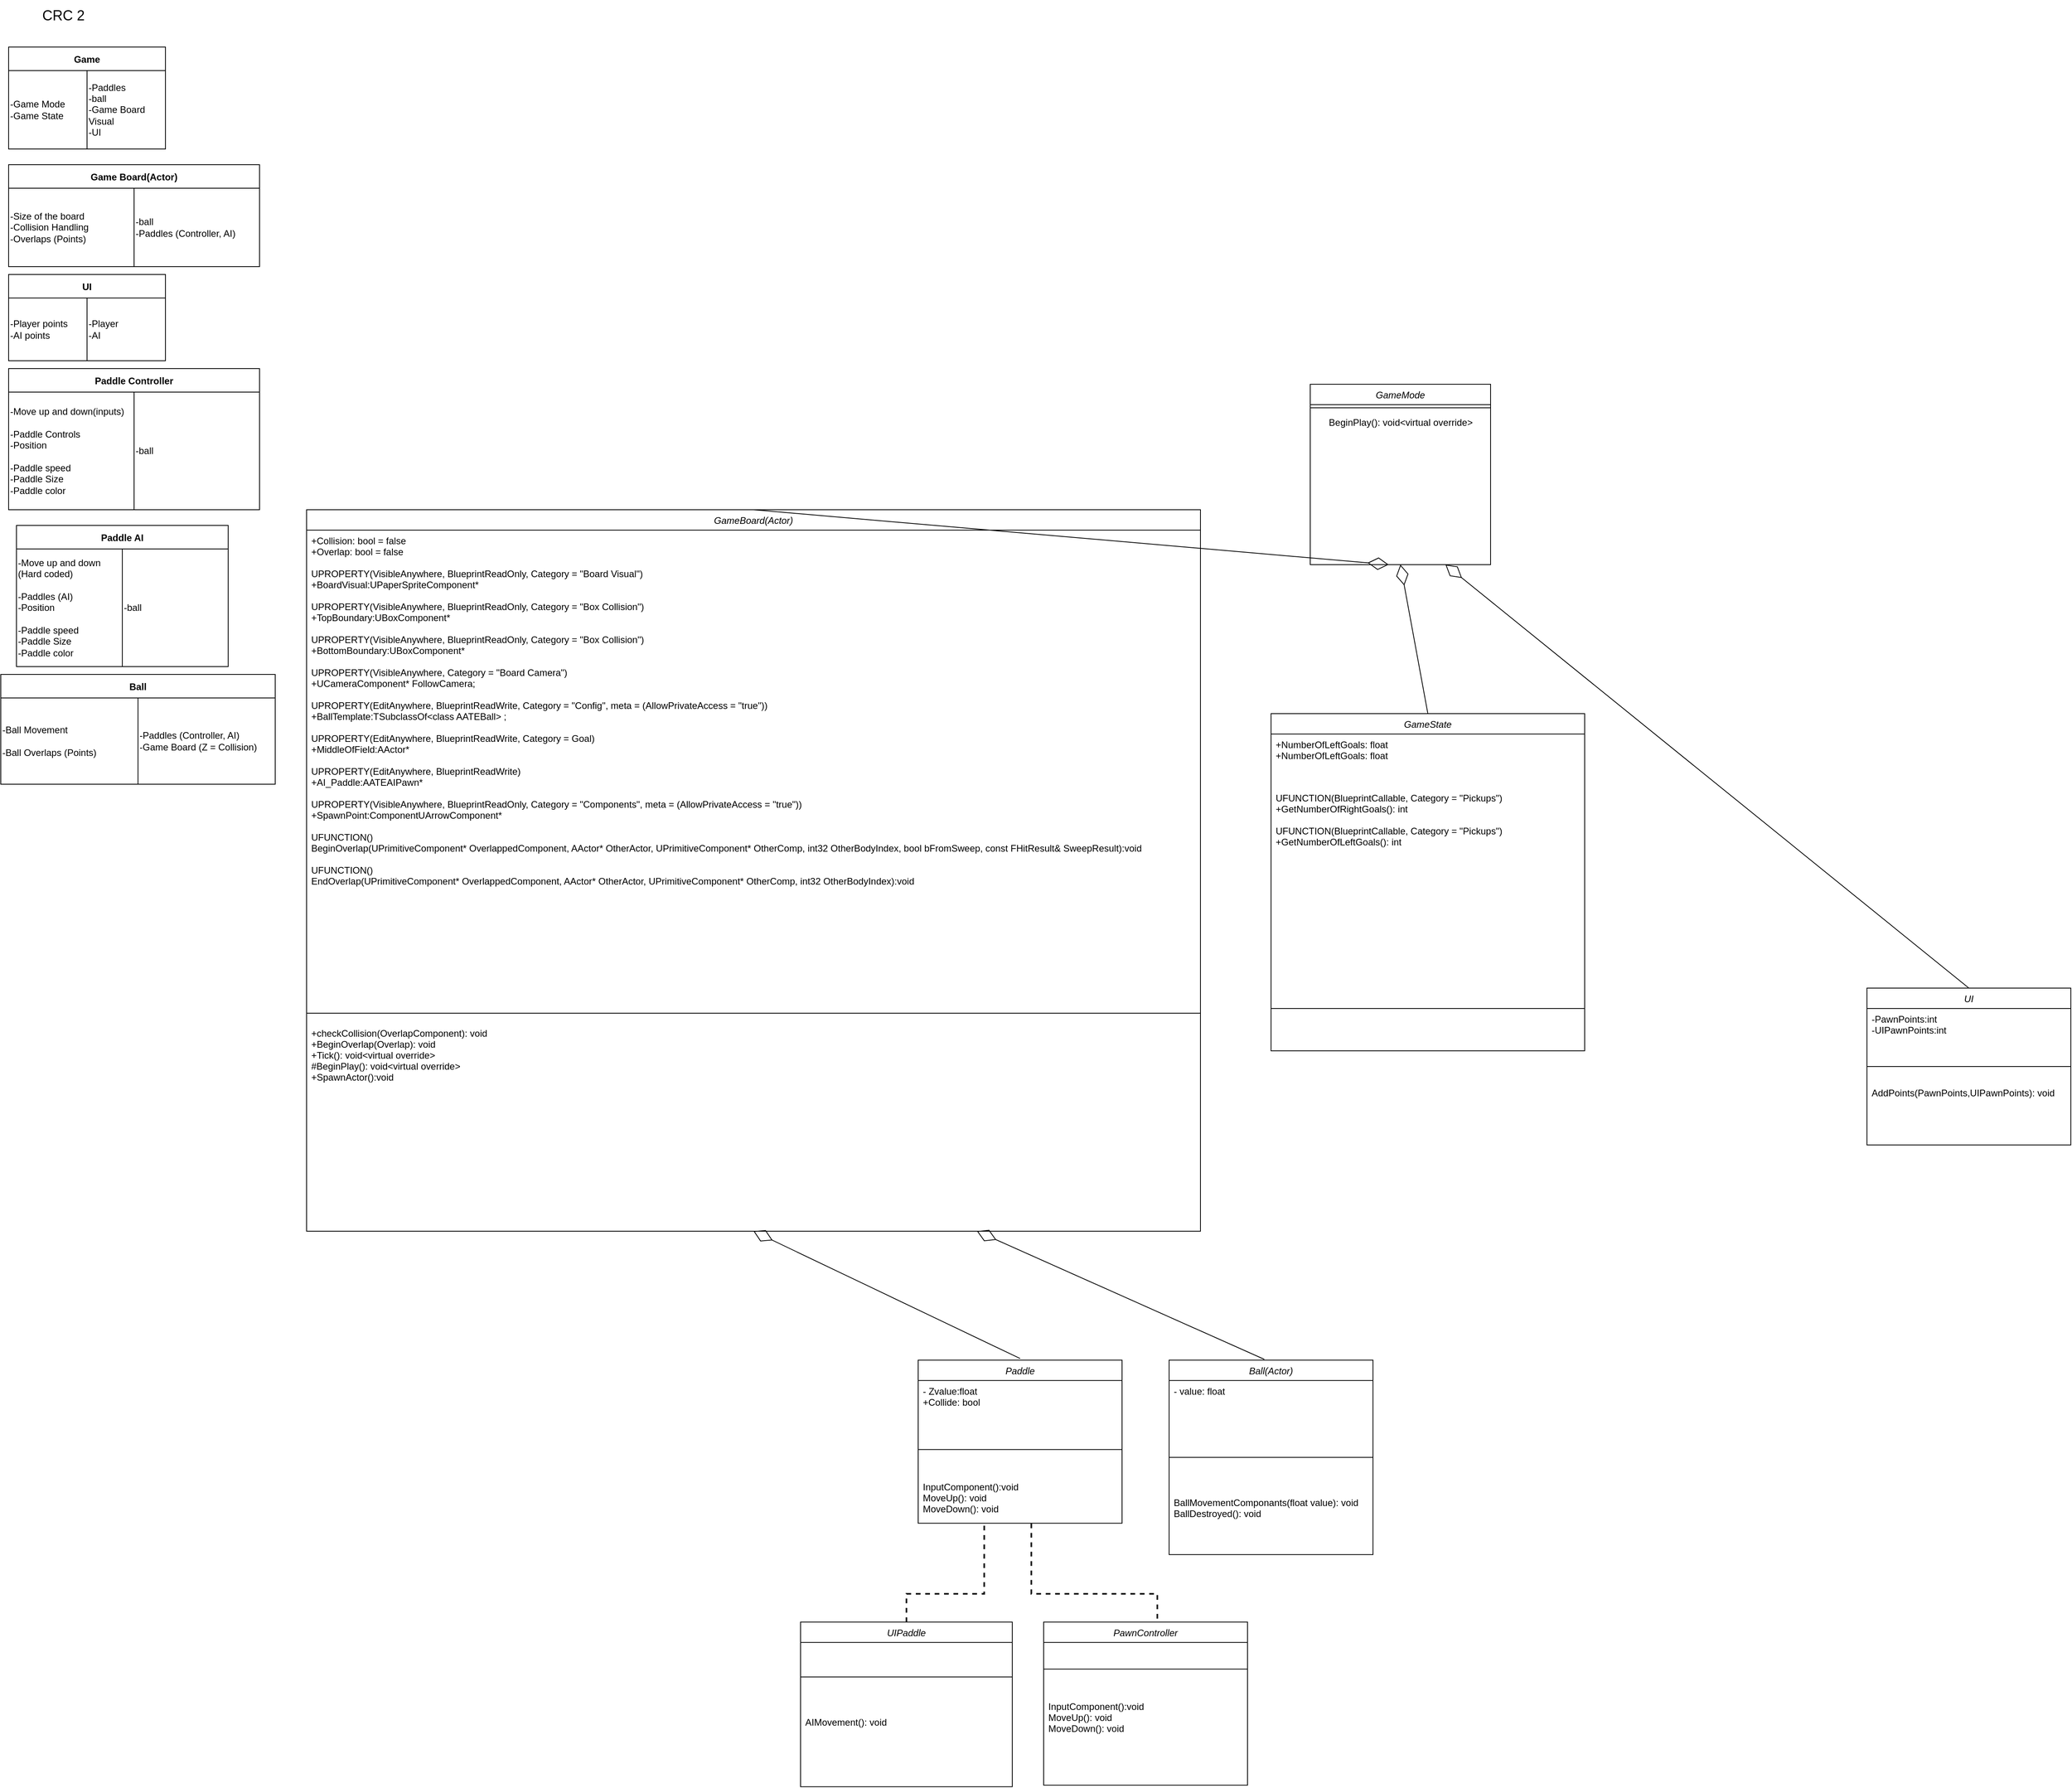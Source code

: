 <mxfile version="20.6.0" type="device"><diagram id="vy-n99jRlj0DZZzAviXQ" name="Page-1"><mxGraphModel dx="3869" dy="4142" grid="1" gridSize="10" guides="1" tooltips="1" connect="1" arrows="1" fold="1" page="1" pageScale="1" pageWidth="850" pageHeight="1100" math="0" shadow="0"><root><mxCell id="0"/><mxCell id="1" parent="0"/><mxCell id="S9F-XMVvzlmzRAk4elvI-77" value="UI" style="shape=table;startSize=30;container=1;collapsible=0;childLayout=tableLayout;fontStyle=1;align=center;" parent="1" vertex="1"><mxGeometry x="-1130" y="-910" width="200" height="110" as="geometry"/></mxCell><mxCell id="S9F-XMVvzlmzRAk4elvI-78" value="" style="shape=tableRow;horizontal=0;startSize=0;swimlaneHead=0;swimlaneBody=0;top=0;left=0;bottom=0;right=0;collapsible=0;dropTarget=0;fillColor=none;points=[[0,0.5],[1,0.5]];portConstraint=eastwest;" parent="S9F-XMVvzlmzRAk4elvI-77" vertex="1"><mxGeometry y="30" width="200" height="80" as="geometry"/></mxCell><mxCell id="S9F-XMVvzlmzRAk4elvI-79" value="-Player points&lt;br&gt;-AI points" style="shape=partialRectangle;html=1;whiteSpace=wrap;connectable=0;fillColor=none;top=0;left=0;bottom=0;right=0;overflow=hidden;align=left;" parent="S9F-XMVvzlmzRAk4elvI-78" vertex="1"><mxGeometry width="100" height="80" as="geometry"><mxRectangle width="100" height="80" as="alternateBounds"/></mxGeometry></mxCell><mxCell id="S9F-XMVvzlmzRAk4elvI-80" value="-Player&lt;br&gt;-AI" style="shape=partialRectangle;html=1;whiteSpace=wrap;connectable=0;fillColor=none;top=0;left=0;bottom=0;right=0;overflow=hidden;align=left;" parent="S9F-XMVvzlmzRAk4elvI-78" vertex="1"><mxGeometry x="100" width="100" height="80" as="geometry"><mxRectangle width="100" height="80" as="alternateBounds"/></mxGeometry></mxCell><mxCell id="wct7M5iR1ZtNBikZ0VYV-1" value="Paddle Controller" style="shape=table;startSize=30;container=1;collapsible=0;childLayout=tableLayout;fontStyle=1;align=center;" parent="1" vertex="1"><mxGeometry x="-1130" y="-790" width="320" height="180" as="geometry"/></mxCell><mxCell id="wct7M5iR1ZtNBikZ0VYV-2" value="" style="shape=tableRow;horizontal=0;startSize=0;swimlaneHead=0;swimlaneBody=0;top=0;left=0;bottom=0;right=0;collapsible=0;dropTarget=0;fillColor=none;points=[[0,0.5],[1,0.5]];portConstraint=eastwest;" parent="wct7M5iR1ZtNBikZ0VYV-1" vertex="1"><mxGeometry y="30" width="320" height="150" as="geometry"/></mxCell><mxCell id="wct7M5iR1ZtNBikZ0VYV-3" value="-Move up and down(inputs)&lt;br&gt;&lt;br&gt;-Paddle Controls&lt;br&gt;-Position&lt;br&gt;&lt;br&gt;-Paddle speed&lt;br&gt;-Paddle Size&lt;br&gt;-Paddle color" style="shape=partialRectangle;html=1;whiteSpace=wrap;connectable=0;fillColor=none;top=0;left=0;bottom=0;right=0;overflow=hidden;align=left;" parent="wct7M5iR1ZtNBikZ0VYV-2" vertex="1"><mxGeometry width="160" height="150" as="geometry"><mxRectangle width="160" height="150" as="alternateBounds"/></mxGeometry></mxCell><mxCell id="wct7M5iR1ZtNBikZ0VYV-4" value="-ball&lt;br&gt;" style="shape=partialRectangle;html=1;whiteSpace=wrap;connectable=0;fillColor=none;top=0;left=0;bottom=0;right=0;overflow=hidden;align=left;" parent="wct7M5iR1ZtNBikZ0VYV-2" vertex="1"><mxGeometry x="160" width="160" height="150" as="geometry"><mxRectangle width="160" height="150" as="alternateBounds"/></mxGeometry></mxCell><mxCell id="wct7M5iR1ZtNBikZ0VYV-6" value="Game" style="shape=table;startSize=30;container=1;collapsible=0;childLayout=tableLayout;fontStyle=1;align=center;" parent="1" vertex="1"><mxGeometry x="-1130" y="-1200" width="200" height="130" as="geometry"/></mxCell><mxCell id="wct7M5iR1ZtNBikZ0VYV-7" value="" style="shape=tableRow;horizontal=0;startSize=0;swimlaneHead=0;swimlaneBody=0;top=0;left=0;bottom=0;right=0;collapsible=0;dropTarget=0;fillColor=none;points=[[0,0.5],[1,0.5]];portConstraint=eastwest;" parent="wct7M5iR1ZtNBikZ0VYV-6" vertex="1"><mxGeometry y="30" width="200" height="100" as="geometry"/></mxCell><mxCell id="wct7M5iR1ZtNBikZ0VYV-8" value="-Game Mode&lt;br&gt;-Game State" style="shape=partialRectangle;html=1;whiteSpace=wrap;connectable=0;fillColor=none;top=0;left=0;bottom=0;right=0;overflow=hidden;align=left;" parent="wct7M5iR1ZtNBikZ0VYV-7" vertex="1"><mxGeometry width="100" height="100" as="geometry"><mxRectangle width="100" height="100" as="alternateBounds"/></mxGeometry></mxCell><mxCell id="wct7M5iR1ZtNBikZ0VYV-9" value="-Paddles&lt;br&gt;-ball&lt;br&gt;-Game Board Visual&lt;br&gt;-UI" style="shape=partialRectangle;html=1;whiteSpace=wrap;connectable=0;fillColor=none;top=0;left=0;bottom=0;right=0;overflow=hidden;align=left;" parent="wct7M5iR1ZtNBikZ0VYV-7" vertex="1"><mxGeometry x="100" width="100" height="100" as="geometry"><mxRectangle width="100" height="100" as="alternateBounds"/></mxGeometry></mxCell><mxCell id="wct7M5iR1ZtNBikZ0VYV-10" value="Ball" style="shape=table;startSize=30;container=1;collapsible=0;childLayout=tableLayout;fontStyle=1;align=center;" parent="1" vertex="1"><mxGeometry x="-1140" y="-400" width="350" height="140" as="geometry"/></mxCell><mxCell id="wct7M5iR1ZtNBikZ0VYV-11" value="" style="shape=tableRow;horizontal=0;startSize=0;swimlaneHead=0;swimlaneBody=0;top=0;left=0;bottom=0;right=0;collapsible=0;dropTarget=0;fillColor=none;points=[[0,0.5],[1,0.5]];portConstraint=eastwest;" parent="wct7M5iR1ZtNBikZ0VYV-10" vertex="1"><mxGeometry y="30" width="350" height="110" as="geometry"/></mxCell><mxCell id="wct7M5iR1ZtNBikZ0VYV-12" value="-Ball Movement&lt;br&gt;&lt;br&gt;-Ball Overlaps (Points)" style="shape=partialRectangle;html=1;whiteSpace=wrap;connectable=0;fillColor=none;top=0;left=0;bottom=0;right=0;overflow=hidden;align=left;" parent="wct7M5iR1ZtNBikZ0VYV-11" vertex="1"><mxGeometry width="175" height="110" as="geometry"><mxRectangle width="175" height="110" as="alternateBounds"/></mxGeometry></mxCell><mxCell id="wct7M5iR1ZtNBikZ0VYV-13" value="-Paddles (Controller, AI)&lt;br&gt;-Game Board (Z = Collision)&amp;nbsp; &amp;nbsp;&amp;nbsp;" style="shape=partialRectangle;html=1;whiteSpace=wrap;connectable=0;fillColor=none;top=0;left=0;bottom=0;right=0;overflow=hidden;align=left;" parent="wct7M5iR1ZtNBikZ0VYV-11" vertex="1"><mxGeometry x="175" width="175" height="110" as="geometry"><mxRectangle width="175" height="110" as="alternateBounds"/></mxGeometry></mxCell><mxCell id="wct7M5iR1ZtNBikZ0VYV-17" value="&lt;font style=&quot;font-size: 18px;&quot;&gt;CRC 2&lt;/font&gt;" style="text;html=1;strokeColor=none;fillColor=none;align=center;verticalAlign=middle;whiteSpace=wrap;rounded=0;" parent="1" vertex="1"><mxGeometry x="-1090" y="-1260" width="60" height="40" as="geometry"/></mxCell><mxCell id="HIKSgtKW2biYpnhDnhFu-5" value="Game Board(Actor)" style="shape=table;startSize=30;container=1;collapsible=0;childLayout=tableLayout;fontStyle=1;align=center;" parent="1" vertex="1"><mxGeometry x="-1130" y="-1050" width="320" height="130" as="geometry"/></mxCell><mxCell id="HIKSgtKW2biYpnhDnhFu-6" value="" style="shape=tableRow;horizontal=0;startSize=0;swimlaneHead=0;swimlaneBody=0;top=0;left=0;bottom=0;right=0;collapsible=0;dropTarget=0;fillColor=none;points=[[0,0.5],[1,0.5]];portConstraint=eastwest;" parent="HIKSgtKW2biYpnhDnhFu-5" vertex="1"><mxGeometry y="30" width="320" height="100" as="geometry"/></mxCell><mxCell id="HIKSgtKW2biYpnhDnhFu-7" value="-Size of the board&lt;br&gt;-Collision Handling&lt;br&gt;-Overlaps (Points)" style="shape=partialRectangle;html=1;whiteSpace=wrap;connectable=0;fillColor=none;top=0;left=0;bottom=0;right=0;overflow=hidden;align=left;" parent="HIKSgtKW2biYpnhDnhFu-6" vertex="1"><mxGeometry width="160" height="100" as="geometry"><mxRectangle width="160" height="100" as="alternateBounds"/></mxGeometry></mxCell><mxCell id="HIKSgtKW2biYpnhDnhFu-8" value="-ball&lt;br&gt;-Paddles (Controller, AI)" style="shape=partialRectangle;html=1;whiteSpace=wrap;connectable=0;fillColor=none;top=0;left=0;bottom=0;right=0;overflow=hidden;align=left;" parent="HIKSgtKW2biYpnhDnhFu-6" vertex="1"><mxGeometry x="160" width="160" height="100" as="geometry"><mxRectangle width="160" height="100" as="alternateBounds"/></mxGeometry></mxCell><mxCell id="HIKSgtKW2biYpnhDnhFu-9" value="Paddle AI" style="shape=table;startSize=30;container=1;collapsible=0;childLayout=tableLayout;fontStyle=1;align=center;" parent="1" vertex="1"><mxGeometry x="-1120" y="-590" width="270" height="180" as="geometry"/></mxCell><mxCell id="HIKSgtKW2biYpnhDnhFu-10" value="" style="shape=tableRow;horizontal=0;startSize=0;swimlaneHead=0;swimlaneBody=0;top=0;left=0;bottom=0;right=0;collapsible=0;dropTarget=0;fillColor=none;points=[[0,0.5],[1,0.5]];portConstraint=eastwest;" parent="HIKSgtKW2biYpnhDnhFu-9" vertex="1"><mxGeometry y="30" width="270" height="150" as="geometry"/></mxCell><mxCell id="HIKSgtKW2biYpnhDnhFu-11" value="-Move up and down (Hard coded)&lt;br&gt;&lt;br&gt;-Paddles (AI)&lt;br&gt;-Position&lt;br&gt;&lt;br&gt;-Paddle speed&lt;br&gt;-Paddle Size&lt;br&gt;-Paddle color" style="shape=partialRectangle;html=1;whiteSpace=wrap;connectable=0;fillColor=none;top=0;left=0;bottom=0;right=0;overflow=hidden;align=left;" parent="HIKSgtKW2biYpnhDnhFu-10" vertex="1"><mxGeometry width="135" height="150" as="geometry"><mxRectangle width="135" height="150" as="alternateBounds"/></mxGeometry></mxCell><mxCell id="HIKSgtKW2biYpnhDnhFu-12" value="-ball&lt;br&gt;" style="shape=partialRectangle;html=1;whiteSpace=wrap;connectable=0;fillColor=none;top=0;left=0;bottom=0;right=0;overflow=hidden;align=left;" parent="HIKSgtKW2biYpnhDnhFu-10" vertex="1"><mxGeometry x="135" width="135" height="150" as="geometry"><mxRectangle width="135" height="150" as="alternateBounds"/></mxGeometry></mxCell><mxCell id="HIKSgtKW2biYpnhDnhFu-13" value="GameMode" style="swimlane;fontStyle=2;align=center;verticalAlign=top;childLayout=stackLayout;horizontal=1;startSize=26;horizontalStack=0;resizeParent=1;resizeLast=0;collapsible=1;marginBottom=0;rounded=0;shadow=0;strokeWidth=1;" parent="1" vertex="1"><mxGeometry x="530" y="-770" width="230" height="230" as="geometry"><mxRectangle x="230" y="140" width="160" height="26" as="alternateBounds"/></mxGeometry></mxCell><mxCell id="HIKSgtKW2biYpnhDnhFu-15" value="" style="line;html=1;strokeWidth=1;align=left;verticalAlign=middle;spacingTop=-1;spacingLeft=3;spacingRight=3;rotatable=0;labelPosition=right;points=[];portConstraint=eastwest;" parent="HIKSgtKW2biYpnhDnhFu-13" vertex="1"><mxGeometry y="26" width="230" height="8" as="geometry"/></mxCell><mxCell id="4C_h5RjmHNWnb4WyAwv6-3" value="BeginPlay(): void&amp;lt;virtual override&amp;gt;" style="text;html=1;align=center;verticalAlign=middle;resizable=0;points=[];autosize=1;strokeColor=none;fillColor=none;" vertex="1" parent="HIKSgtKW2biYpnhDnhFu-13"><mxGeometry y="34" width="230" height="30" as="geometry"/></mxCell><mxCell id="HIKSgtKW2biYpnhDnhFu-30" value="GameBoard(Actor)" style="swimlane;fontStyle=2;align=center;verticalAlign=top;childLayout=stackLayout;horizontal=1;startSize=26;horizontalStack=0;resizeParent=1;resizeLast=0;collapsible=1;marginBottom=0;rounded=0;shadow=0;strokeWidth=1;" parent="1" vertex="1"><mxGeometry x="-750" y="-610" width="1140" height="920" as="geometry"><mxRectangle x="230" y="140" width="160" height="26" as="alternateBounds"/></mxGeometry></mxCell><mxCell id="HIKSgtKW2biYpnhDnhFu-31" value="+Collision: bool = false&#10;+Overlap: bool = false&#10;&#10;UPROPERTY(VisibleAnywhere, BlueprintReadOnly, Category = &quot;Board Visual&quot;)&#10;+BoardVisual:UPaperSpriteComponent*&#10;&#10;&#9;UPROPERTY(VisibleAnywhere, BlueprintReadOnly, Category = &quot;Box Collision&quot;)&#10;+TopBoundary:UBoxComponent*&#10;&#10;&#9;UPROPERTY(VisibleAnywhere, BlueprintReadOnly, Category = &quot;Box Collision&quot;)&#10;+BottomBoundary:UBoxComponent*&#10;&#10;&#9;UPROPERTY(VisibleAnywhere, Category = &quot;Board Camera&quot;)&#10;+UCameraComponent* FollowCamera;&#10;&#10;&#9;UPROPERTY(EditAnywhere, BlueprintReadWrite, Category = &quot;Config&quot;, meta = (AllowPrivateAccess = &quot;true&quot;))&#10;+BallTemplate:TSubclassOf&lt;class AATEBall&gt; ;&#10;&#10;&#9;UPROPERTY(EditAnywhere, BlueprintReadWrite, Category = Goal)&#10;+MiddleOfField:AActor* &#10;&#10;&#9;UPROPERTY(EditAnywhere, BlueprintReadWrite)&#10;+AI_Paddle:AATEAIPawn*&#10;&#10;&#9;UPROPERTY(VisibleAnywhere, BlueprintReadOnly, Category = &quot;Components&quot;, meta = (AllowPrivateAccess = &quot;true&quot;))&#10;+SpawnPoint:ComponentUArrowComponent*&#10;&#10;UFUNCTION()&#10;BeginOverlap(UPrimitiveComponent* OverlappedComponent, AActor* OtherActor, UPrimitiveComponent* OtherComp, int32 OtherBodyIndex, bool bFromSweep, const FHitResult&amp; SweepResult):void &#10;&#9;&#10;&#9;UFUNCTION()&#10;EndOverlap(UPrimitiveComponent* OverlappedComponent, AActor* OtherActor, UPrimitiveComponent* OtherComp, int32 OtherBodyIndex):void " style="text;align=left;verticalAlign=top;spacingLeft=4;spacingRight=4;overflow=hidden;rotatable=0;points=[[0,0.5],[1,0.5]];portConstraint=eastwest;" parent="HIKSgtKW2biYpnhDnhFu-30" vertex="1"><mxGeometry y="26" width="1140" height="604" as="geometry"/></mxCell><mxCell id="HIKSgtKW2biYpnhDnhFu-32" value="" style="line;html=1;strokeWidth=1;align=left;verticalAlign=middle;spacingTop=-1;spacingLeft=3;spacingRight=3;rotatable=0;labelPosition=right;points=[];portConstraint=eastwest;" parent="HIKSgtKW2biYpnhDnhFu-30" vertex="1"><mxGeometry y="630" width="1140" height="24" as="geometry"/></mxCell><mxCell id="HIKSgtKW2biYpnhDnhFu-33" value="+checkCollision(OverlapComponent): void&#10;+BeginOverlap(Overlap): void&#10;+Tick(): void&lt;virtual override&gt;&#10;#BeginPlay(): void&lt;virtual override&gt;&#10;+SpawnActor():void" style="text;align=left;verticalAlign=top;spacingLeft=4;spacingRight=4;overflow=hidden;rotatable=0;points=[[0,0.5],[1,0.5]];portConstraint=eastwest;" parent="HIKSgtKW2biYpnhDnhFu-30" vertex="1"><mxGeometry y="654" width="1140" height="150" as="geometry"/></mxCell><mxCell id="HIKSgtKW2biYpnhDnhFu-34" value="UI" style="swimlane;fontStyle=2;align=center;verticalAlign=top;childLayout=stackLayout;horizontal=1;startSize=26;horizontalStack=0;resizeParent=1;resizeLast=0;collapsible=1;marginBottom=0;rounded=0;shadow=0;strokeWidth=1;" parent="1" vertex="1"><mxGeometry x="1240" width="260" height="200" as="geometry"><mxRectangle x="230" y="140" width="160" height="26" as="alternateBounds"/></mxGeometry></mxCell><mxCell id="HIKSgtKW2biYpnhDnhFu-35" value="-PawnPoints:int&#10;-UIPawnPoints:int" style="text;align=left;verticalAlign=top;spacingLeft=4;spacingRight=4;overflow=hidden;rotatable=0;points=[[0,0.5],[1,0.5]];portConstraint=eastwest;" parent="HIKSgtKW2biYpnhDnhFu-34" vertex="1"><mxGeometry y="26" width="260" height="54" as="geometry"/></mxCell><mxCell id="HIKSgtKW2biYpnhDnhFu-36" value="" style="line;html=1;strokeWidth=1;align=left;verticalAlign=middle;spacingTop=-1;spacingLeft=3;spacingRight=3;rotatable=0;labelPosition=right;points=[];portConstraint=eastwest;" parent="HIKSgtKW2biYpnhDnhFu-34" vertex="1"><mxGeometry y="80" width="260" height="40" as="geometry"/></mxCell><mxCell id="HIKSgtKW2biYpnhDnhFu-37" value="AddPoints(PawnPoints,UIPawnPoints): void" style="text;align=left;verticalAlign=top;spacingLeft=4;spacingRight=4;overflow=hidden;rotatable=0;points=[[0,0.5],[1,0.5]];portConstraint=eastwest;" parent="HIKSgtKW2biYpnhDnhFu-34" vertex="1"><mxGeometry y="120" width="260" height="26" as="geometry"/></mxCell><mxCell id="HIKSgtKW2biYpnhDnhFu-46" value="UIPaddle" style="swimlane;fontStyle=2;align=center;verticalAlign=top;childLayout=stackLayout;horizontal=1;startSize=26;horizontalStack=0;resizeParent=1;resizeLast=0;collapsible=1;marginBottom=0;rounded=0;shadow=0;strokeWidth=1;" parent="1" vertex="1"><mxGeometry x="-120" y="808.36" width="270" height="210" as="geometry"><mxRectangle x="230" y="140" width="160" height="26" as="alternateBounds"/></mxGeometry></mxCell><mxCell id="HIKSgtKW2biYpnhDnhFu-48" value="" style="line;html=1;strokeWidth=1;align=left;verticalAlign=middle;spacingTop=-1;spacingLeft=3;spacingRight=3;rotatable=0;labelPosition=right;points=[];portConstraint=eastwest;" parent="HIKSgtKW2biYpnhDnhFu-46" vertex="1"><mxGeometry y="26" width="270" height="88" as="geometry"/></mxCell><mxCell id="HIKSgtKW2biYpnhDnhFu-49" value="AIMovement(): void " style="text;align=left;verticalAlign=top;spacingLeft=4;spacingRight=4;overflow=hidden;rotatable=0;points=[[0,0.5],[1,0.5]];portConstraint=eastwest;" parent="HIKSgtKW2biYpnhDnhFu-46" vertex="1"><mxGeometry y="114" width="270" height="42" as="geometry"/></mxCell><mxCell id="HIKSgtKW2biYpnhDnhFu-50" value="Ball(Actor)" style="swimlane;fontStyle=2;align=center;verticalAlign=top;childLayout=stackLayout;horizontal=1;startSize=26;horizontalStack=0;resizeParent=1;resizeLast=0;collapsible=1;marginBottom=0;rounded=0;shadow=0;strokeWidth=1;" parent="1" vertex="1"><mxGeometry x="350" y="474.36" width="260" height="248" as="geometry"><mxRectangle x="230" y="140" width="160" height="26" as="alternateBounds"/></mxGeometry></mxCell><mxCell id="HIKSgtKW2biYpnhDnhFu-51" value="- value: float" style="text;align=left;verticalAlign=top;spacingLeft=4;spacingRight=4;overflow=hidden;rotatable=0;points=[[0,0.5],[1,0.5]];portConstraint=eastwest;" parent="HIKSgtKW2biYpnhDnhFu-50" vertex="1"><mxGeometry y="26" width="260" height="54" as="geometry"/></mxCell><mxCell id="HIKSgtKW2biYpnhDnhFu-52" value="" style="line;html=1;strokeWidth=1;align=left;verticalAlign=middle;spacingTop=-1;spacingLeft=3;spacingRight=3;rotatable=0;labelPosition=right;points=[];portConstraint=eastwest;" parent="HIKSgtKW2biYpnhDnhFu-50" vertex="1"><mxGeometry y="80" width="260" height="88" as="geometry"/></mxCell><mxCell id="HIKSgtKW2biYpnhDnhFu-53" value="BallMovementComponants(float value): void&#10;BallDestroyed(): void" style="text;align=left;verticalAlign=top;spacingLeft=4;spacingRight=4;overflow=hidden;rotatable=0;points=[[0,0.5],[1,0.5]];portConstraint=eastwest;" parent="HIKSgtKW2biYpnhDnhFu-50" vertex="1"><mxGeometry y="168" width="260" height="80" as="geometry"/></mxCell><mxCell id="HIKSgtKW2biYpnhDnhFu-61" value="" style="endArrow=diamondThin;endFill=0;endSize=24;html=1;rounded=0;entryX=0.5;entryY=1;entryDx=0;entryDy=0;exitX=0.5;exitY=0;exitDx=0;exitDy=0;" parent="1" source="HIKSgtKW2biYpnhDnhFu-71" target="HIKSgtKW2biYpnhDnhFu-13" edge="1"><mxGeometry width="160" relative="1" as="geometry"><mxPoint x="520" y="-10" as="sourcePoint"/><mxPoint x="830" y="170" as="targetPoint"/><Array as="points"/></mxGeometry></mxCell><mxCell id="HIKSgtKW2biYpnhDnhFu-71" value="GameState" style="swimlane;fontStyle=2;align=center;verticalAlign=top;childLayout=stackLayout;horizontal=1;startSize=26;horizontalStack=0;resizeParent=1;resizeLast=0;collapsible=1;marginBottom=0;rounded=0;shadow=0;strokeWidth=1;" parent="1" vertex="1"><mxGeometry x="480" y="-350" width="400" height="430" as="geometry"><mxRectangle x="230" y="140" width="160" height="26" as="alternateBounds"/></mxGeometry></mxCell><mxCell id="HIKSgtKW2biYpnhDnhFu-72" value="+NumberOfLeftGoals: float&#10;+NumberOfLeftGoals: float" style="text;align=left;verticalAlign=top;spacingLeft=4;spacingRight=4;overflow=hidden;rotatable=0;points=[[0,0.5],[1,0.5]];portConstraint=eastwest;" parent="HIKSgtKW2biYpnhDnhFu-71" vertex="1"><mxGeometry y="26" width="400" height="54" as="geometry"/></mxCell><mxCell id="HIKSgtKW2biYpnhDnhFu-74" value="&#10;UFUNCTION(BlueprintCallable, Category = &quot;Pickups&quot;)&#10;+GetNumberOfRightGoals(): int &#10;&#10;UFUNCTION(BlueprintCallable, Category = &quot;Pickups&quot;)&#10;+GetNumberOfLeftGoals(): int " style="text;align=left;verticalAlign=top;spacingLeft=4;spacingRight=4;overflow=hidden;rotatable=0;points=[[0,0.5],[1,0.5]];portConstraint=eastwest;" parent="HIKSgtKW2biYpnhDnhFu-71" vertex="1"><mxGeometry y="80" width="400" height="292" as="geometry"/></mxCell><mxCell id="HIKSgtKW2biYpnhDnhFu-73" value="" style="line;html=1;strokeWidth=1;align=left;verticalAlign=middle;spacingTop=-1;spacingLeft=3;spacingRight=3;rotatable=0;labelPosition=right;points=[];portConstraint=eastwest;" parent="HIKSgtKW2biYpnhDnhFu-71" vertex="1"><mxGeometry y="372" width="400" height="8" as="geometry"/></mxCell><mxCell id="HIKSgtKW2biYpnhDnhFu-75" value="" style="endArrow=diamondThin;endFill=0;endSize=24;html=1;rounded=0;exitX=0.5;exitY=0;exitDx=0;exitDy=0;" parent="1" source="HIKSgtKW2biYpnhDnhFu-30" edge="1"><mxGeometry width="160" relative="1" as="geometry"><mxPoint x="750" y="240" as="sourcePoint"/><mxPoint x="630" y="-540" as="targetPoint"/><Array as="points"/></mxGeometry></mxCell><mxCell id="HIKSgtKW2biYpnhDnhFu-81" value="" style="endArrow=diamondThin;endFill=0;endSize=24;html=1;rounded=0;exitX=0.5;exitY=0;exitDx=0;exitDy=0;entryX=0.75;entryY=1;entryDx=0;entryDy=0;" parent="1" source="HIKSgtKW2biYpnhDnhFu-34" target="HIKSgtKW2biYpnhDnhFu-13" edge="1"><mxGeometry width="160" relative="1" as="geometry"><mxPoint x="760" y="250" as="sourcePoint"/><mxPoint x="810" y="-242.424" as="targetPoint"/><Array as="points"/></mxGeometry></mxCell><mxCell id="HIKSgtKW2biYpnhDnhFu-82" value="" style="endArrow=diamondThin;endFill=0;endSize=24;html=1;rounded=0;entryX=0.5;entryY=1;entryDx=0;entryDy=0;" parent="1" target="HIKSgtKW2biYpnhDnhFu-30" edge="1"><mxGeometry width="160" relative="1" as="geometry"><mxPoint x="160" y="472.36" as="sourcePoint"/><mxPoint x="150" y="380" as="targetPoint"/><Array as="points"/></mxGeometry></mxCell><mxCell id="HIKSgtKW2biYpnhDnhFu-85" value="Paddle" style="swimlane;fontStyle=2;align=center;verticalAlign=top;childLayout=stackLayout;horizontal=1;startSize=26;horizontalStack=0;resizeParent=1;resizeLast=0;collapsible=1;marginBottom=0;rounded=0;shadow=0;strokeWidth=1;" parent="1" vertex="1"><mxGeometry x="30" y="474.36" width="260" height="208" as="geometry"><mxRectangle x="230" y="140" width="160" height="26" as="alternateBounds"/></mxGeometry></mxCell><mxCell id="HIKSgtKW2biYpnhDnhFu-86" value="- Zvalue:float&#10;+Collide: bool" style="text;align=left;verticalAlign=top;spacingLeft=4;spacingRight=4;overflow=hidden;rotatable=0;points=[[0,0.5],[1,0.5]];portConstraint=eastwest;" parent="HIKSgtKW2biYpnhDnhFu-85" vertex="1"><mxGeometry y="26" width="260" height="54" as="geometry"/></mxCell><mxCell id="HIKSgtKW2biYpnhDnhFu-87" value="" style="line;html=1;strokeWidth=1;align=left;verticalAlign=middle;spacingTop=-1;spacingLeft=3;spacingRight=3;rotatable=0;labelPosition=right;points=[];portConstraint=eastwest;" parent="HIKSgtKW2biYpnhDnhFu-85" vertex="1"><mxGeometry y="80" width="260" height="68" as="geometry"/></mxCell><mxCell id="HIKSgtKW2biYpnhDnhFu-88" value="InputComponent():void&#10;MoveUp(): void&#10;MoveDown(): void" style="text;align=left;verticalAlign=top;spacingLeft=4;spacingRight=4;overflow=hidden;rotatable=0;points=[[0,0.5],[1,0.5]];portConstraint=eastwest;" parent="HIKSgtKW2biYpnhDnhFu-85" vertex="1"><mxGeometry y="148" width="260" height="60" as="geometry"/></mxCell><mxCell id="HIKSgtKW2biYpnhDnhFu-92" value="" style="endArrow=none;html=1;edgeStyle=orthogonalEdgeStyle;rounded=0;dashed=1;strokeWidth=2;exitX=0.555;exitY=1.006;exitDx=0;exitDy=0;exitPerimeter=0;entryX=0.5;entryY=0;entryDx=0;entryDy=0;" parent="1" source="HIKSgtKW2biYpnhDnhFu-88" edge="1"><mxGeometry relative="1" as="geometry"><mxPoint x="160" y="792.36" as="sourcePoint"/><mxPoint x="335" y="808.36" as="targetPoint"/><Array as="points"><mxPoint x="174" y="772.36"/><mxPoint x="335" y="772.36"/></Array></mxGeometry></mxCell><mxCell id="HIKSgtKW2biYpnhDnhFu-95" value="" style="endArrow=none;html=1;edgeStyle=orthogonalEdgeStyle;rounded=0;dashed=1;strokeWidth=2;entryX=0.324;entryY=1.032;entryDx=0;entryDy=0;exitX=0.5;exitY=0;exitDx=0;exitDy=0;entryPerimeter=0;" parent="1" source="HIKSgtKW2biYpnhDnhFu-46" target="HIKSgtKW2biYpnhDnhFu-88" edge="1"><mxGeometry relative="1" as="geometry"><mxPoint x="-30" y="732.36" as="sourcePoint"/><mxPoint x="100.0" y="702.36" as="targetPoint"/><Array as="points"><mxPoint x="15" y="772.36"/><mxPoint x="114" y="772.36"/></Array></mxGeometry></mxCell><mxCell id="HIKSgtKW2biYpnhDnhFu-98" value="PawnController" style="swimlane;fontStyle=2;align=center;verticalAlign=top;childLayout=stackLayout;horizontal=1;startSize=26;horizontalStack=0;resizeParent=1;resizeLast=0;collapsible=1;marginBottom=0;rounded=0;shadow=0;strokeWidth=1;" parent="1" vertex="1"><mxGeometry x="190" y="808.36" width="260" height="208" as="geometry"><mxRectangle x="230" y="140" width="160" height="26" as="alternateBounds"/></mxGeometry></mxCell><mxCell id="HIKSgtKW2biYpnhDnhFu-100" value="" style="line;html=1;strokeWidth=1;align=left;verticalAlign=middle;spacingTop=-1;spacingLeft=3;spacingRight=3;rotatable=0;labelPosition=right;points=[];portConstraint=eastwest;" parent="HIKSgtKW2biYpnhDnhFu-98" vertex="1"><mxGeometry y="26" width="260" height="68" as="geometry"/></mxCell><mxCell id="HIKSgtKW2biYpnhDnhFu-101" value="InputComponent():void&#10;MoveUp(): void&#10;MoveDown(): void" style="text;align=left;verticalAlign=top;spacingLeft=4;spacingRight=4;overflow=hidden;rotatable=0;points=[[0,0.5],[1,0.5]];portConstraint=eastwest;" parent="HIKSgtKW2biYpnhDnhFu-98" vertex="1"><mxGeometry y="94" width="260" height="60" as="geometry"/></mxCell><mxCell id="HIKSgtKW2biYpnhDnhFu-102" value="" style="endArrow=diamondThin;endFill=0;endSize=24;html=1;rounded=0;exitX=0.467;exitY=-0.004;exitDx=0;exitDy=0;exitPerimeter=0;entryX=0.75;entryY=1;entryDx=0;entryDy=0;" parent="1" source="HIKSgtKW2biYpnhDnhFu-50" target="HIKSgtKW2biYpnhDnhFu-30" edge="1"><mxGeometry width="160" relative="1" as="geometry"><mxPoint x="460" y="434.72" as="sourcePoint"/><mxPoint x="320" y="380" as="targetPoint"/><Array as="points"/></mxGeometry></mxCell></root></mxGraphModel></diagram></mxfile>